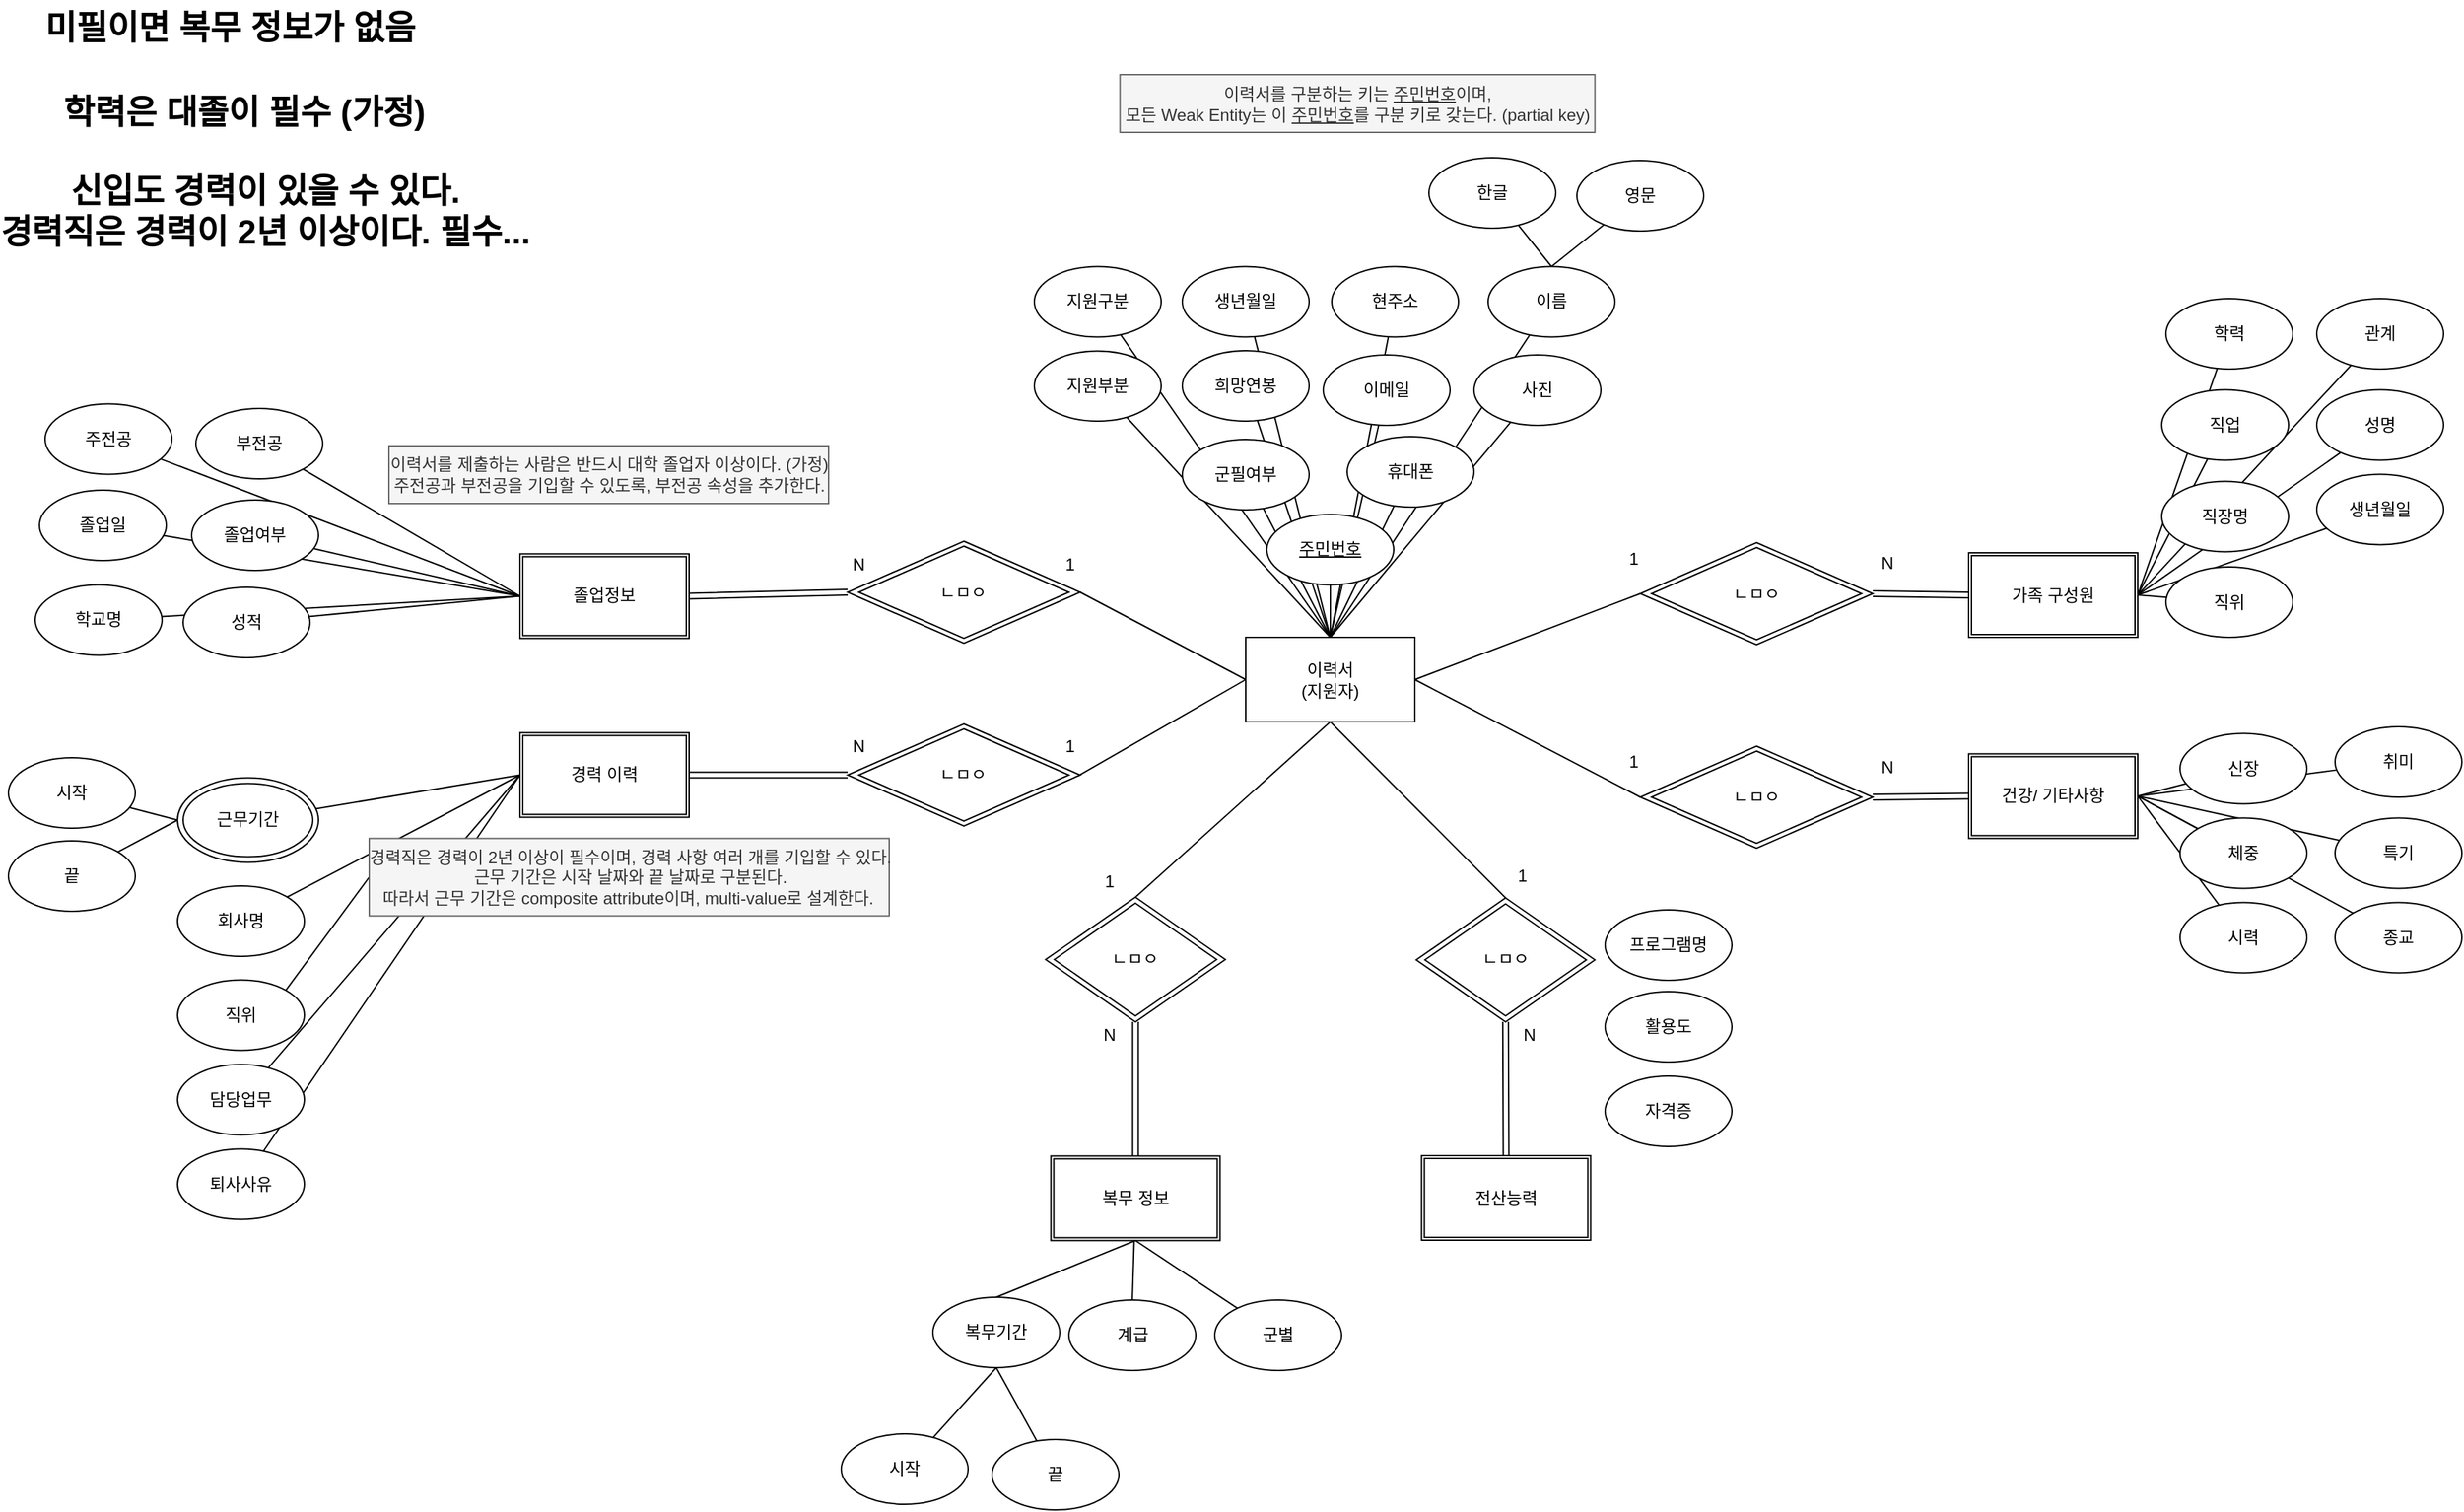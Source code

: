 <mxfile version="24.3.0" type="github">
  <diagram name="페이지-1" id="L_vcG8KL9gikt4Iytg5y">
    <mxGraphModel dx="2111" dy="1285" grid="0" gridSize="10" guides="1" tooltips="1" connect="1" arrows="1" fold="1" page="1" pageScale="1" pageWidth="1920" pageHeight="1200" math="0" shadow="0">
      <root>
        <mxCell id="0" />
        <mxCell id="1" parent="0" />
        <mxCell id="MvHDDjJnXvS4SuCY-XFk-155" style="rounded=0;orthogonalLoop=1;jettySize=auto;html=1;entryX=0;entryY=0.5;entryDx=0;entryDy=0;endArrow=none;endFill=0;" edge="1" parent="1" source="MvHDDjJnXvS4SuCY-XFk-154" target="MvHDDjJnXvS4SuCY-XFk-62">
          <mxGeometry relative="1" as="geometry" />
        </mxCell>
        <mxCell id="MvHDDjJnXvS4SuCY-XFk-144" style="rounded=0;orthogonalLoop=1;jettySize=auto;html=1;entryX=0;entryY=0.5;entryDx=0;entryDy=0;endArrow=none;endFill=0;" edge="1" parent="1" source="MvHDDjJnXvS4SuCY-XFk-9" target="MvHDDjJnXvS4SuCY-XFk-96">
          <mxGeometry relative="1" as="geometry" />
        </mxCell>
        <mxCell id="MvHDDjJnXvS4SuCY-XFk-143" style="rounded=0;orthogonalLoop=1;jettySize=auto;html=1;entryX=0;entryY=0.5;entryDx=0;entryDy=0;endArrow=none;endFill=0;" edge="1" parent="1" source="MvHDDjJnXvS4SuCY-XFk-8" target="MvHDDjJnXvS4SuCY-XFk-96">
          <mxGeometry relative="1" as="geometry" />
        </mxCell>
        <mxCell id="MvHDDjJnXvS4SuCY-XFk-129" style="rounded=0;orthogonalLoop=1;jettySize=auto;html=1;entryX=1;entryY=0.5;entryDx=0;entryDy=0;endArrow=none;endFill=0;" edge="1" parent="1" source="MvHDDjJnXvS4SuCY-XFk-28" target="MvHDDjJnXvS4SuCY-XFk-95">
          <mxGeometry relative="1" as="geometry" />
        </mxCell>
        <mxCell id="MvHDDjJnXvS4SuCY-XFk-128" style="rounded=0;orthogonalLoop=1;jettySize=auto;html=1;entryX=1;entryY=0.5;entryDx=0;entryDy=0;endArrow=none;endFill=0;" edge="1" parent="1" source="MvHDDjJnXvS4SuCY-XFk-25" target="MvHDDjJnXvS4SuCY-XFk-95">
          <mxGeometry relative="1" as="geometry" />
        </mxCell>
        <mxCell id="MvHDDjJnXvS4SuCY-XFk-127" style="rounded=0;orthogonalLoop=1;jettySize=auto;html=1;entryX=1;entryY=0.5;entryDx=0;entryDy=0;endArrow=none;endFill=0;" edge="1" parent="1" source="MvHDDjJnXvS4SuCY-XFk-27" target="MvHDDjJnXvS4SuCY-XFk-95">
          <mxGeometry relative="1" as="geometry" />
        </mxCell>
        <mxCell id="MvHDDjJnXvS4SuCY-XFk-125" style="rounded=0;orthogonalLoop=1;jettySize=auto;html=1;entryX=1;entryY=0.5;entryDx=0;entryDy=0;endArrow=none;endFill=0;" edge="1" parent="1" source="MvHDDjJnXvS4SuCY-XFk-26" target="MvHDDjJnXvS4SuCY-XFk-95">
          <mxGeometry relative="1" as="geometry" />
        </mxCell>
        <mxCell id="MvHDDjJnXvS4SuCY-XFk-114" style="rounded=0;orthogonalLoop=1;jettySize=auto;html=1;endArrow=none;endFill=0;entryX=0.5;entryY=0;entryDx=0;entryDy=0;" edge="1" parent="1" source="MvHDDjJnXvS4SuCY-XFk-112" target="MvHDDjJnXvS4SuCY-XFk-36">
          <mxGeometry relative="1" as="geometry" />
        </mxCell>
        <mxCell id="MvHDDjJnXvS4SuCY-XFk-111" style="rounded=0;orthogonalLoop=1;jettySize=auto;html=1;endArrow=none;endFill=0;entryX=0.5;entryY=0;entryDx=0;entryDy=0;" edge="1" parent="1" source="MvHDDjJnXvS4SuCY-XFk-49" target="MvHDDjJnXvS4SuCY-XFk-36">
          <mxGeometry relative="1" as="geometry" />
        </mxCell>
        <mxCell id="MvHDDjJnXvS4SuCY-XFk-107" style="rounded=0;orthogonalLoop=1;jettySize=auto;html=1;endArrow=none;endFill=0;entryX=0.5;entryY=0;entryDx=0;entryDy=0;" edge="1" parent="1" source="MvHDDjJnXvS4SuCY-XFk-48" target="MvHDDjJnXvS4SuCY-XFk-36">
          <mxGeometry relative="1" as="geometry" />
        </mxCell>
        <mxCell id="MvHDDjJnXvS4SuCY-XFk-105" style="rounded=0;orthogonalLoop=1;jettySize=auto;html=1;endArrow=none;endFill=0;entryX=0.5;entryY=0;entryDx=0;entryDy=0;" edge="1" parent="1" source="MvHDDjJnXvS4SuCY-XFk-51" target="MvHDDjJnXvS4SuCY-XFk-36">
          <mxGeometry relative="1" as="geometry" />
        </mxCell>
        <mxCell id="MvHDDjJnXvS4SuCY-XFk-106" style="rounded=0;orthogonalLoop=1;jettySize=auto;html=1;endArrow=none;endFill=0;entryX=0.5;entryY=0;entryDx=0;entryDy=0;" edge="1" parent="1" source="MvHDDjJnXvS4SuCY-XFk-50" target="MvHDDjJnXvS4SuCY-XFk-36">
          <mxGeometry relative="1" as="geometry" />
        </mxCell>
        <mxCell id="MvHDDjJnXvS4SuCY-XFk-152" style="rounded=0;orthogonalLoop=1;jettySize=auto;html=1;endArrow=none;endFill=0;entryX=0;entryY=0.5;entryDx=0;entryDy=0;" edge="1" parent="1" source="MvHDDjJnXvS4SuCY-XFk-1" target="MvHDDjJnXvS4SuCY-XFk-62">
          <mxGeometry relative="1" as="geometry" />
        </mxCell>
        <mxCell id="MvHDDjJnXvS4SuCY-XFk-1" value="졸업일" style="ellipse;whiteSpace=wrap;html=1;" vertex="1" parent="1">
          <mxGeometry x="50" y="377" width="90" height="50" as="geometry" />
        </mxCell>
        <mxCell id="MvHDDjJnXvS4SuCY-XFk-153" style="rounded=0;orthogonalLoop=1;jettySize=auto;html=1;endArrow=none;endFill=0;entryX=0;entryY=0.5;entryDx=0;entryDy=0;" edge="1" parent="1" source="MvHDDjJnXvS4SuCY-XFk-2" target="MvHDDjJnXvS4SuCY-XFk-62">
          <mxGeometry relative="1" as="geometry" />
        </mxCell>
        <mxCell id="MvHDDjJnXvS4SuCY-XFk-2" value="학교명" style="ellipse;whiteSpace=wrap;html=1;" vertex="1" parent="1">
          <mxGeometry x="47" y="444.25" width="90" height="50" as="geometry" />
        </mxCell>
        <mxCell id="MvHDDjJnXvS4SuCY-XFk-151" style="rounded=0;orthogonalLoop=1;jettySize=auto;html=1;entryX=0;entryY=0.5;entryDx=0;entryDy=0;endArrow=none;endFill=0;" edge="1" parent="1" source="MvHDDjJnXvS4SuCY-XFk-3" target="MvHDDjJnXvS4SuCY-XFk-62">
          <mxGeometry relative="1" as="geometry" />
        </mxCell>
        <mxCell id="MvHDDjJnXvS4SuCY-XFk-3" value="부전공" style="ellipse;whiteSpace=wrap;html=1;" vertex="1" parent="1">
          <mxGeometry x="161" y="319" width="90" height="50" as="geometry" />
        </mxCell>
        <mxCell id="MvHDDjJnXvS4SuCY-XFk-150" style="rounded=0;orthogonalLoop=1;jettySize=auto;html=1;entryX=0;entryY=0.5;entryDx=0;entryDy=0;endArrow=none;endFill=0;" edge="1" parent="1" source="MvHDDjJnXvS4SuCY-XFk-4" target="MvHDDjJnXvS4SuCY-XFk-62">
          <mxGeometry relative="1" as="geometry" />
        </mxCell>
        <mxCell id="MvHDDjJnXvS4SuCY-XFk-4" value="졸업여부" style="ellipse;whiteSpace=wrap;html=1;" vertex="1" parent="1">
          <mxGeometry x="158" y="384" width="90" height="50" as="geometry" />
        </mxCell>
        <mxCell id="MvHDDjJnXvS4SuCY-XFk-149" style="rounded=0;orthogonalLoop=1;jettySize=auto;html=1;entryX=0;entryY=0.5;entryDx=0;entryDy=0;endArrow=none;endFill=0;" edge="1" parent="1" source="MvHDDjJnXvS4SuCY-XFk-5" target="MvHDDjJnXvS4SuCY-XFk-62">
          <mxGeometry relative="1" as="geometry" />
        </mxCell>
        <mxCell id="MvHDDjJnXvS4SuCY-XFk-5" value="성적" style="ellipse;whiteSpace=wrap;html=1;" vertex="1" parent="1">
          <mxGeometry x="152" y="446" width="90" height="50" as="geometry" />
        </mxCell>
        <mxCell id="MvHDDjJnXvS4SuCY-XFk-140" style="rounded=0;orthogonalLoop=1;jettySize=auto;html=1;entryX=0;entryY=0.5;entryDx=0;entryDy=0;endArrow=none;endFill=0;" edge="1" parent="1" source="MvHDDjJnXvS4SuCY-XFk-6" target="MvHDDjJnXvS4SuCY-XFk-96">
          <mxGeometry relative="1" as="geometry" />
        </mxCell>
        <mxCell id="MvHDDjJnXvS4SuCY-XFk-6" value="회사명" style="ellipse;whiteSpace=wrap;html=1;" vertex="1" parent="1">
          <mxGeometry x="148" y="658" width="90" height="50" as="geometry" />
        </mxCell>
        <mxCell id="MvHDDjJnXvS4SuCY-XFk-7" value="직위" style="ellipse;whiteSpace=wrap;html=1;" vertex="1" parent="1">
          <mxGeometry x="148" y="724.75" width="90" height="50" as="geometry" />
        </mxCell>
        <mxCell id="MvHDDjJnXvS4SuCY-XFk-8" value="담당업무" style="ellipse;whiteSpace=wrap;html=1;" vertex="1" parent="1">
          <mxGeometry x="148" y="784.75" width="90" height="50" as="geometry" />
        </mxCell>
        <mxCell id="MvHDDjJnXvS4SuCY-XFk-9" value="퇴사사유" style="ellipse;whiteSpace=wrap;html=1;" vertex="1" parent="1">
          <mxGeometry x="148" y="844.75" width="90" height="50" as="geometry" />
        </mxCell>
        <mxCell id="MvHDDjJnXvS4SuCY-XFk-145" style="rounded=0;orthogonalLoop=1;jettySize=auto;html=1;entryX=0;entryY=0.5;entryDx=0;entryDy=0;endArrow=none;endFill=0;" edge="1" parent="1" source="MvHDDjJnXvS4SuCY-XFk-10" target="MvHDDjJnXvS4SuCY-XFk-52">
          <mxGeometry relative="1" as="geometry" />
        </mxCell>
        <mxCell id="MvHDDjJnXvS4SuCY-XFk-10" value="시작" style="ellipse;whiteSpace=wrap;html=1;" vertex="1" parent="1">
          <mxGeometry x="28" y="567" width="90" height="50" as="geometry" />
        </mxCell>
        <mxCell id="MvHDDjJnXvS4SuCY-XFk-146" style="rounded=0;orthogonalLoop=1;jettySize=auto;html=1;entryX=0;entryY=0.5;entryDx=0;entryDy=0;endArrow=none;endFill=0;" edge="1" parent="1" source="MvHDDjJnXvS4SuCY-XFk-11" target="MvHDDjJnXvS4SuCY-XFk-52">
          <mxGeometry relative="1" as="geometry" />
        </mxCell>
        <mxCell id="MvHDDjJnXvS4SuCY-XFk-11" value="끝" style="ellipse;whiteSpace=wrap;html=1;" vertex="1" parent="1">
          <mxGeometry x="28" y="626" width="90" height="50" as="geometry" />
        </mxCell>
        <mxCell id="MvHDDjJnXvS4SuCY-XFk-133" style="rounded=0;orthogonalLoop=1;jettySize=auto;html=1;endArrow=none;endFill=0;entryX=0.5;entryY=1;entryDx=0;entryDy=0;" edge="1" parent="1" source="MvHDDjJnXvS4SuCY-XFk-12" target="MvHDDjJnXvS4SuCY-XFk-34">
          <mxGeometry relative="1" as="geometry" />
        </mxCell>
        <mxCell id="MvHDDjJnXvS4SuCY-XFk-12" value="군별" style="ellipse;whiteSpace=wrap;html=1;" vertex="1" parent="1">
          <mxGeometry x="884" y="952" width="90" height="50" as="geometry" />
        </mxCell>
        <mxCell id="MvHDDjJnXvS4SuCY-XFk-134" style="rounded=0;orthogonalLoop=1;jettySize=auto;html=1;endArrow=none;endFill=0;entryX=0.5;entryY=1;entryDx=0;entryDy=0;" edge="1" parent="1" source="MvHDDjJnXvS4SuCY-XFk-13" target="MvHDDjJnXvS4SuCY-XFk-138">
          <mxGeometry relative="1" as="geometry">
            <mxPoint x="714" y="1002.0" as="targetPoint" />
          </mxGeometry>
        </mxCell>
        <mxCell id="MvHDDjJnXvS4SuCY-XFk-13" value="시작" style="ellipse;whiteSpace=wrap;html=1;" vertex="1" parent="1">
          <mxGeometry x="619" y="1047" width="90" height="50" as="geometry" />
        </mxCell>
        <mxCell id="MvHDDjJnXvS4SuCY-XFk-14" value="끝" style="ellipse;whiteSpace=wrap;html=1;" vertex="1" parent="1">
          <mxGeometry x="726" y="1051" width="90" height="50" as="geometry" />
        </mxCell>
        <mxCell id="MvHDDjJnXvS4SuCY-XFk-131" style="rounded=0;orthogonalLoop=1;jettySize=auto;html=1;endArrow=none;endFill=0;exitX=0.5;exitY=0;exitDx=0;exitDy=0;" edge="1" parent="1" source="MvHDDjJnXvS4SuCY-XFk-15" target="MvHDDjJnXvS4SuCY-XFk-34">
          <mxGeometry relative="1" as="geometry" />
        </mxCell>
        <mxCell id="MvHDDjJnXvS4SuCY-XFk-15" value="계급" style="ellipse;whiteSpace=wrap;html=1;" vertex="1" parent="1">
          <mxGeometry x="780.53" y="952" width="90" height="50" as="geometry" />
        </mxCell>
        <mxCell id="MvHDDjJnXvS4SuCY-XFk-119" style="rounded=0;orthogonalLoop=1;jettySize=auto;html=1;entryX=1;entryY=0.5;entryDx=0;entryDy=0;endArrow=none;endFill=0;" edge="1" parent="1" source="MvHDDjJnXvS4SuCY-XFk-16" target="MvHDDjJnXvS4SuCY-XFk-33">
          <mxGeometry relative="1" as="geometry" />
        </mxCell>
        <mxCell id="MvHDDjJnXvS4SuCY-XFk-16" value="관계" style="ellipse;whiteSpace=wrap;html=1;" vertex="1" parent="1">
          <mxGeometry x="1666" y="241" width="90" height="50" as="geometry" />
        </mxCell>
        <mxCell id="MvHDDjJnXvS4SuCY-XFk-120" style="rounded=0;orthogonalLoop=1;jettySize=auto;html=1;entryX=1;entryY=0.5;entryDx=0;entryDy=0;endArrow=none;endFill=0;" edge="1" parent="1" source="MvHDDjJnXvS4SuCY-XFk-17" target="MvHDDjJnXvS4SuCY-XFk-33">
          <mxGeometry relative="1" as="geometry" />
        </mxCell>
        <mxCell id="MvHDDjJnXvS4SuCY-XFk-17" value="성명" style="ellipse;whiteSpace=wrap;html=1;" vertex="1" parent="1">
          <mxGeometry x="1666" y="305.75" width="90" height="50" as="geometry" />
        </mxCell>
        <mxCell id="MvHDDjJnXvS4SuCY-XFk-121" style="rounded=0;orthogonalLoop=1;jettySize=auto;html=1;entryX=1;entryY=0.5;entryDx=0;entryDy=0;endArrow=none;endFill=0;" edge="1" parent="1" source="MvHDDjJnXvS4SuCY-XFk-18" target="MvHDDjJnXvS4SuCY-XFk-33">
          <mxGeometry relative="1" as="geometry" />
        </mxCell>
        <mxCell id="MvHDDjJnXvS4SuCY-XFk-18" value="생년월일" style="ellipse;whiteSpace=wrap;html=1;" vertex="1" parent="1">
          <mxGeometry x="1666" y="365.75" width="90" height="50" as="geometry" />
        </mxCell>
        <mxCell id="MvHDDjJnXvS4SuCY-XFk-117" style="rounded=0;orthogonalLoop=1;jettySize=auto;html=1;endArrow=none;endFill=0;entryX=1;entryY=0.5;entryDx=0;entryDy=0;" edge="1" parent="1" source="MvHDDjJnXvS4SuCY-XFk-19" target="MvHDDjJnXvS4SuCY-XFk-33">
          <mxGeometry relative="1" as="geometry" />
        </mxCell>
        <mxCell id="MvHDDjJnXvS4SuCY-XFk-19" value="학력" style="ellipse;whiteSpace=wrap;html=1;" vertex="1" parent="1">
          <mxGeometry x="1559" y="241" width="90" height="50" as="geometry" />
        </mxCell>
        <mxCell id="MvHDDjJnXvS4SuCY-XFk-118" style="rounded=0;orthogonalLoop=1;jettySize=auto;html=1;endArrow=none;endFill=0;entryX=1;entryY=0.5;entryDx=0;entryDy=0;" edge="1" parent="1" source="MvHDDjJnXvS4SuCY-XFk-20" target="MvHDDjJnXvS4SuCY-XFk-33">
          <mxGeometry relative="1" as="geometry" />
        </mxCell>
        <mxCell id="MvHDDjJnXvS4SuCY-XFk-20" value="직업" style="ellipse;whiteSpace=wrap;html=1;" vertex="1" parent="1">
          <mxGeometry x="1556" y="305.75" width="90" height="50" as="geometry" />
        </mxCell>
        <mxCell id="MvHDDjJnXvS4SuCY-XFk-21" value="직장명" style="ellipse;whiteSpace=wrap;html=1;" vertex="1" parent="1">
          <mxGeometry x="1556" y="370.75" width="90" height="50" as="geometry" />
        </mxCell>
        <mxCell id="MvHDDjJnXvS4SuCY-XFk-122" style="rounded=0;orthogonalLoop=1;jettySize=auto;html=1;entryX=1;entryY=0.5;entryDx=0;entryDy=0;endArrow=none;endFill=0;" edge="1" parent="1" source="MvHDDjJnXvS4SuCY-XFk-22" target="MvHDDjJnXvS4SuCY-XFk-33">
          <mxGeometry relative="1" as="geometry" />
        </mxCell>
        <mxCell id="MvHDDjJnXvS4SuCY-XFk-22" value="직위" style="ellipse;whiteSpace=wrap;html=1;" vertex="1" parent="1">
          <mxGeometry x="1559" y="431.5" width="90" height="50" as="geometry" />
        </mxCell>
        <mxCell id="MvHDDjJnXvS4SuCY-XFk-123" style="rounded=0;orthogonalLoop=1;jettySize=auto;html=1;endArrow=none;endFill=0;entryX=1;entryY=0.5;entryDx=0;entryDy=0;" edge="1" parent="1" source="MvHDDjJnXvS4SuCY-XFk-23" target="MvHDDjJnXvS4SuCY-XFk-95">
          <mxGeometry relative="1" as="geometry" />
        </mxCell>
        <mxCell id="MvHDDjJnXvS4SuCY-XFk-23" value="신장" style="ellipse;whiteSpace=wrap;html=1;" vertex="1" parent="1">
          <mxGeometry x="1569" y="549.75" width="90" height="50" as="geometry" />
        </mxCell>
        <mxCell id="MvHDDjJnXvS4SuCY-XFk-24" value="체중" style="ellipse;whiteSpace=wrap;html=1;" vertex="1" parent="1">
          <mxGeometry x="1569" y="609.75" width="90" height="50" as="geometry" />
        </mxCell>
        <mxCell id="MvHDDjJnXvS4SuCY-XFk-25" value="시력" style="ellipse;whiteSpace=wrap;html=1;" vertex="1" parent="1">
          <mxGeometry x="1569" y="669.75" width="90" height="50" as="geometry" />
        </mxCell>
        <mxCell id="MvHDDjJnXvS4SuCY-XFk-26" value="취미" style="ellipse;whiteSpace=wrap;html=1;" vertex="1" parent="1">
          <mxGeometry x="1679" y="545" width="90" height="50" as="geometry" />
        </mxCell>
        <mxCell id="MvHDDjJnXvS4SuCY-XFk-27" value="특기" style="ellipse;whiteSpace=wrap;html=1;" vertex="1" parent="1">
          <mxGeometry x="1679" y="609.75" width="90" height="50" as="geometry" />
        </mxCell>
        <mxCell id="MvHDDjJnXvS4SuCY-XFk-28" value="종교" style="ellipse;whiteSpace=wrap;html=1;" vertex="1" parent="1">
          <mxGeometry x="1679" y="669.75" width="90" height="50" as="geometry" />
        </mxCell>
        <mxCell id="MvHDDjJnXvS4SuCY-XFk-29" value="프로그램명" style="ellipse;whiteSpace=wrap;html=1;" vertex="1" parent="1">
          <mxGeometry x="1161" y="675" width="90" height="50" as="geometry" />
        </mxCell>
        <mxCell id="MvHDDjJnXvS4SuCY-XFk-30" value="활용도" style="ellipse;whiteSpace=wrap;html=1;" vertex="1" parent="1">
          <mxGeometry x="1161" y="733" width="90" height="50" as="geometry" />
        </mxCell>
        <mxCell id="MvHDDjJnXvS4SuCY-XFk-31" value="자격증" style="ellipse;whiteSpace=wrap;html=1;" vertex="1" parent="1">
          <mxGeometry x="1161" y="793" width="90" height="50" as="geometry" />
        </mxCell>
        <mxCell id="MvHDDjJnXvS4SuCY-XFk-32" value="전산능력" style="shape=ext;double=1;rounded=0;whiteSpace=wrap;html=1;" vertex="1" parent="1">
          <mxGeometry x="1030.75" y="849.5" width="120" height="60" as="geometry" />
        </mxCell>
        <mxCell id="MvHDDjJnXvS4SuCY-XFk-33" value="가족 구성원" style="shape=ext;double=1;rounded=0;whiteSpace=wrap;html=1;" vertex="1" parent="1">
          <mxGeometry x="1419" y="421.5" width="120" height="60" as="geometry" />
        </mxCell>
        <mxCell id="MvHDDjJnXvS4SuCY-XFk-34" value="복무 정보" style="shape=ext;double=1;rounded=0;whiteSpace=wrap;html=1;" vertex="1" parent="1">
          <mxGeometry x="767.75" y="849.75" width="120" height="60" as="geometry" />
        </mxCell>
        <mxCell id="MvHDDjJnXvS4SuCY-XFk-103" style="rounded=0;orthogonalLoop=1;jettySize=auto;html=1;endArrow=none;endFill=0;entryX=0.5;entryY=0;entryDx=0;entryDy=0;" edge="1" parent="1" source="MvHDDjJnXvS4SuCY-XFk-35" target="MvHDDjJnXvS4SuCY-XFk-36">
          <mxGeometry relative="1" as="geometry" />
        </mxCell>
        <mxCell id="MvHDDjJnXvS4SuCY-XFk-35" value="군필여부" style="ellipse;whiteSpace=wrap;html=1;" vertex="1" parent="1">
          <mxGeometry x="861" y="341" width="90" height="50" as="geometry" />
        </mxCell>
        <mxCell id="MvHDDjJnXvS4SuCY-XFk-36" value="이력서&lt;div&gt;(지원자)&lt;/div&gt;" style="rounded=0;whiteSpace=wrap;html=1;" vertex="1" parent="1">
          <mxGeometry x="906" y="481.5" width="120" height="60" as="geometry" />
        </mxCell>
        <mxCell id="MvHDDjJnXvS4SuCY-XFk-37" value="" style="endArrow=none;html=1;rounded=0;entryX=0;entryY=0.5;entryDx=0;entryDy=0;exitX=1;exitY=0.5;exitDx=0;exitDy=0;shape=link;" edge="1" parent="1" source="MvHDDjJnXvS4SuCY-XFk-77" target="MvHDDjJnXvS4SuCY-XFk-33">
          <mxGeometry width="50" height="50" relative="1" as="geometry">
            <mxPoint x="1442.988" y="397.146" as="sourcePoint" />
            <mxPoint x="626.0" y="263.25" as="targetPoint" />
          </mxGeometry>
        </mxCell>
        <mxCell id="MvHDDjJnXvS4SuCY-XFk-38" value="" style="endArrow=none;html=1;rounded=0;entryX=0.5;entryY=1;entryDx=0;entryDy=0;exitX=0.5;exitY=0;exitDx=0;exitDy=0;" edge="1" parent="1" source="MvHDDjJnXvS4SuCY-XFk-80" target="MvHDDjJnXvS4SuCY-XFk-36">
          <mxGeometry width="50" height="50" relative="1" as="geometry">
            <mxPoint x="1052.75" y="698.5" as="sourcePoint" />
            <mxPoint x="989" y="636" as="targetPoint" />
          </mxGeometry>
        </mxCell>
        <mxCell id="MvHDDjJnXvS4SuCY-XFk-39" value="" style="endArrow=none;html=1;rounded=0;entryX=0.5;entryY=0;entryDx=0;entryDy=0;exitX=0.5;exitY=1;exitDx=0;exitDy=0;shape=link;" edge="1" parent="1" source="MvHDDjJnXvS4SuCY-XFk-80" target="MvHDDjJnXvS4SuCY-XFk-32">
          <mxGeometry width="50" height="50" relative="1" as="geometry">
            <mxPoint x="1050.75" y="798.25" as="sourcePoint" />
            <mxPoint x="973" y="290.75" as="targetPoint" />
          </mxGeometry>
        </mxCell>
        <mxCell id="MvHDDjJnXvS4SuCY-XFk-40" value="" style="endArrow=none;html=1;rounded=0;entryX=0.5;entryY=1;entryDx=0;entryDy=0;exitX=0.5;exitY=0;exitDx=0;exitDy=0;" edge="1" parent="1" source="MvHDDjJnXvS4SuCY-XFk-74" target="MvHDDjJnXvS4SuCY-XFk-36">
          <mxGeometry width="50" height="50" relative="1" as="geometry">
            <mxPoint x="964.698" y="829.256" as="sourcePoint" />
            <mxPoint x="964" y="636" as="targetPoint" />
          </mxGeometry>
        </mxCell>
        <mxCell id="MvHDDjJnXvS4SuCY-XFk-41" value="" style="endArrow=none;html=1;rounded=0;entryX=0.5;entryY=0;entryDx=0;entryDy=0;exitX=0.5;exitY=1;exitDx=0;exitDy=0;shape=link;" edge="1" parent="1" source="MvHDDjJnXvS4SuCY-XFk-74" target="MvHDDjJnXvS4SuCY-XFk-34">
          <mxGeometry width="50" height="50" relative="1" as="geometry">
            <mxPoint x="834.012" y="833.854" as="sourcePoint" />
            <mxPoint x="974" y="399.25" as="targetPoint" />
          </mxGeometry>
        </mxCell>
        <mxCell id="MvHDDjJnXvS4SuCY-XFk-42" value="" style="endArrow=none;html=1;rounded=0;entryX=0;entryY=0.5;entryDx=0;entryDy=0;exitX=1;exitY=0.5;exitDx=0;exitDy=0;shape=link;" edge="1" parent="1" source="MvHDDjJnXvS4SuCY-XFk-96" target="MvHDDjJnXvS4SuCY-XFk-84">
          <mxGeometry width="50" height="50" relative="1" as="geometry">
            <mxPoint x="511" y="579.75" as="sourcePoint" />
            <mxPoint x="633.5" y="579.75" as="targetPoint" />
          </mxGeometry>
        </mxCell>
        <mxCell id="MvHDDjJnXvS4SuCY-XFk-109" style="rounded=0;orthogonalLoop=1;jettySize=auto;html=1;endArrow=none;endFill=0;entryX=0.5;entryY=0;entryDx=0;entryDy=0;" edge="1" parent="1" source="MvHDDjJnXvS4SuCY-XFk-43" target="MvHDDjJnXvS4SuCY-XFk-36">
          <mxGeometry relative="1" as="geometry" />
        </mxCell>
        <mxCell id="MvHDDjJnXvS4SuCY-XFk-43" value="사진" style="ellipse;whiteSpace=wrap;html=1;" vertex="1" parent="1">
          <mxGeometry x="1068" y="281" width="90" height="50" as="geometry" />
        </mxCell>
        <mxCell id="MvHDDjJnXvS4SuCY-XFk-108" style="rounded=0;orthogonalLoop=1;jettySize=auto;html=1;endArrow=none;endFill=0;entryX=0.5;entryY=0;entryDx=0;entryDy=0;" edge="1" parent="1" source="MvHDDjJnXvS4SuCY-XFk-44" target="MvHDDjJnXvS4SuCY-XFk-36">
          <mxGeometry relative="1" as="geometry" />
        </mxCell>
        <mxCell id="MvHDDjJnXvS4SuCY-XFk-44" value="현주소" style="ellipse;whiteSpace=wrap;html=1;" vertex="1" parent="1">
          <mxGeometry x="967" y="218.25" width="90" height="50" as="geometry" />
        </mxCell>
        <mxCell id="MvHDDjJnXvS4SuCY-XFk-110" style="rounded=0;orthogonalLoop=1;jettySize=auto;html=1;endArrow=none;endFill=0;entryX=0.5;entryY=0;entryDx=0;entryDy=0;" edge="1" parent="1" source="MvHDDjJnXvS4SuCY-XFk-45" target="MvHDDjJnXvS4SuCY-XFk-36">
          <mxGeometry relative="1" as="geometry" />
        </mxCell>
        <mxCell id="MvHDDjJnXvS4SuCY-XFk-45" value="이메일" style="ellipse;whiteSpace=wrap;html=1;" vertex="1" parent="1">
          <mxGeometry x="961" y="281" width="90" height="50" as="geometry" />
        </mxCell>
        <mxCell id="MvHDDjJnXvS4SuCY-XFk-115" style="rounded=0;orthogonalLoop=1;jettySize=auto;html=1;entryX=0.5;entryY=0;entryDx=0;entryDy=0;endArrow=none;endFill=0;" edge="1" parent="1" source="MvHDDjJnXvS4SuCY-XFk-46" target="MvHDDjJnXvS4SuCY-XFk-112">
          <mxGeometry relative="1" as="geometry" />
        </mxCell>
        <mxCell id="MvHDDjJnXvS4SuCY-XFk-46" value="한글" style="ellipse;whiteSpace=wrap;html=1;" vertex="1" parent="1">
          <mxGeometry x="1036" y="141" width="90" height="50" as="geometry" />
        </mxCell>
        <mxCell id="MvHDDjJnXvS4SuCY-XFk-116" style="rounded=0;orthogonalLoop=1;jettySize=auto;html=1;entryX=0.5;entryY=0;entryDx=0;entryDy=0;endArrow=none;endFill=0;" edge="1" parent="1" source="MvHDDjJnXvS4SuCY-XFk-47" target="MvHDDjJnXvS4SuCY-XFk-112">
          <mxGeometry relative="1" as="geometry" />
        </mxCell>
        <mxCell id="MvHDDjJnXvS4SuCY-XFk-47" value="영문" style="ellipse;whiteSpace=wrap;html=1;" vertex="1" parent="1">
          <mxGeometry x="1141" y="143" width="90" height="50" as="geometry" />
        </mxCell>
        <mxCell id="MvHDDjJnXvS4SuCY-XFk-48" value="생년월일" style="ellipse;whiteSpace=wrap;html=1;" vertex="1" parent="1">
          <mxGeometry x="861" y="218.25" width="90" height="50" as="geometry" />
        </mxCell>
        <mxCell id="MvHDDjJnXvS4SuCY-XFk-49" value="희망연봉" style="ellipse;whiteSpace=wrap;html=1;" vertex="1" parent="1">
          <mxGeometry x="861" y="278" width="90" height="50" as="geometry" />
        </mxCell>
        <mxCell id="MvHDDjJnXvS4SuCY-XFk-50" value="지원구분" style="ellipse;whiteSpace=wrap;html=1;" vertex="1" parent="1">
          <mxGeometry x="756" y="218.25" width="90" height="50" as="geometry" />
        </mxCell>
        <mxCell id="MvHDDjJnXvS4SuCY-XFk-51" value="지원부분" style="ellipse;whiteSpace=wrap;html=1;" vertex="1" parent="1">
          <mxGeometry x="756" y="278.25" width="90" height="49.75" as="geometry" />
        </mxCell>
        <mxCell id="MvHDDjJnXvS4SuCY-XFk-139" style="rounded=0;orthogonalLoop=1;jettySize=auto;html=1;entryX=0;entryY=0.5;entryDx=0;entryDy=0;endArrow=none;endFill=0;" edge="1" parent="1" source="MvHDDjJnXvS4SuCY-XFk-52" target="MvHDDjJnXvS4SuCY-XFk-96">
          <mxGeometry relative="1" as="geometry" />
        </mxCell>
        <mxCell id="MvHDDjJnXvS4SuCY-XFk-52" value="근무기간" style="ellipse;shape=doubleEllipse;whiteSpace=wrap;html=1;" vertex="1" parent="1">
          <mxGeometry x="148" y="581.25" width="100" height="60" as="geometry" />
        </mxCell>
        <mxCell id="MvHDDjJnXvS4SuCY-XFk-132" style="rounded=0;orthogonalLoop=1;jettySize=auto;html=1;endArrow=none;endFill=0;entryX=0.5;entryY=1;entryDx=0;entryDy=0;exitX=0.5;exitY=0;exitDx=0;exitDy=0;" edge="1" parent="1" source="MvHDDjJnXvS4SuCY-XFk-138" target="MvHDDjJnXvS4SuCY-XFk-34">
          <mxGeometry relative="1" as="geometry">
            <mxPoint x="751.212" y="951.963" as="sourcePoint" />
          </mxGeometry>
        </mxCell>
        <mxCell id="MvHDDjJnXvS4SuCY-XFk-55" value="신입도 경력이 있을 수 있다.&lt;div&gt;경력직은 경력이 2년 이상이다. 필수...&lt;/div&gt;" style="text;strokeColor=none;fillColor=none;html=1;fontSize=24;fontStyle=1;verticalAlign=middle;align=center;" vertex="1" parent="1">
          <mxGeometry x="50" y="159" width="320" height="40" as="geometry" />
        </mxCell>
        <mxCell id="MvHDDjJnXvS4SuCY-XFk-56" value="학력은 대졸이 필수 (가정)" style="text;strokeColor=none;fillColor=none;html=1;fontSize=24;fontStyle=1;verticalAlign=middle;align=center;" vertex="1" parent="1">
          <mxGeometry x="35" y="89" width="320" height="40" as="geometry" />
        </mxCell>
        <mxCell id="MvHDDjJnXvS4SuCY-XFk-57" value="미필이면 복무 정보가 없음" style="text;strokeColor=none;fillColor=none;html=1;fontSize=24;fontStyle=1;verticalAlign=middle;align=center;" vertex="1" parent="1">
          <mxGeometry x="25" y="29" width="320" height="40" as="geometry" />
        </mxCell>
        <mxCell id="MvHDDjJnXvS4SuCY-XFk-104" style="rounded=0;orthogonalLoop=1;jettySize=auto;html=1;endArrow=none;endFill=0;entryX=0.5;entryY=0;entryDx=0;entryDy=0;" edge="1" parent="1" source="MvHDDjJnXvS4SuCY-XFk-58" target="MvHDDjJnXvS4SuCY-XFk-36">
          <mxGeometry relative="1" as="geometry" />
        </mxCell>
        <mxCell id="MvHDDjJnXvS4SuCY-XFk-58" value="휴대폰" style="ellipse;whiteSpace=wrap;html=1;" vertex="1" parent="1">
          <mxGeometry x="978" y="339" width="90" height="50" as="geometry" />
        </mxCell>
        <mxCell id="MvHDDjJnXvS4SuCY-XFk-59" value="" style="endArrow=none;html=1;rounded=0;entryX=0;entryY=0.5;entryDx=0;entryDy=0;exitX=0.989;exitY=0.511;exitDx=0;exitDy=0;exitPerimeter=0;" edge="1" parent="1" source="MvHDDjJnXvS4SuCY-XFk-84" target="MvHDDjJnXvS4SuCY-XFk-36">
          <mxGeometry width="50" height="50" relative="1" as="geometry">
            <mxPoint x="778.5" y="579.75" as="sourcePoint" />
            <mxPoint x="371" y="587.5" as="targetPoint" />
          </mxGeometry>
        </mxCell>
        <mxCell id="MvHDDjJnXvS4SuCY-XFk-60" value="" style="endArrow=none;html=1;rounded=0;entryX=0;entryY=0.5;entryDx=0;entryDy=0;exitX=1;exitY=0.5;exitDx=0;exitDy=0;" edge="1" parent="1" source="MvHDDjJnXvS4SuCY-XFk-36" target="MvHDDjJnXvS4SuCY-XFk-77">
          <mxGeometry width="50" height="50" relative="1" as="geometry">
            <mxPoint x="1539" y="426.5" as="sourcePoint" />
            <mxPoint x="1283.012" y="394.354" as="targetPoint" />
          </mxGeometry>
        </mxCell>
        <mxCell id="MvHDDjJnXvS4SuCY-XFk-102" style="rounded=0;orthogonalLoop=1;jettySize=auto;html=1;endArrow=none;endFill=0;" edge="1" parent="1" source="MvHDDjJnXvS4SuCY-XFk-61" target="MvHDDjJnXvS4SuCY-XFk-36">
          <mxGeometry relative="1" as="geometry" />
        </mxCell>
        <mxCell id="MvHDDjJnXvS4SuCY-XFk-61" value="&lt;u&gt;주민번호&lt;/u&gt;" style="ellipse;whiteSpace=wrap;html=1;" vertex="1" parent="1">
          <mxGeometry x="921" y="394.25" width="90" height="50" as="geometry" />
        </mxCell>
        <mxCell id="MvHDDjJnXvS4SuCY-XFk-62" value="졸업정보" style="shape=ext;double=1;rounded=0;whiteSpace=wrap;html=1;" vertex="1" parent="1">
          <mxGeometry x="391" y="422.25" width="120" height="60" as="geometry" />
        </mxCell>
        <mxCell id="MvHDDjJnXvS4SuCY-XFk-63" value="졸업" style="rhombus;whiteSpace=wrap;html=1;rotation=0;" vertex="1" parent="1">
          <mxGeometry x="623.5" y="413.25" width="165" height="72.5" as="geometry" />
        </mxCell>
        <mxCell id="MvHDDjJnXvS4SuCY-XFk-64" value="N" style="text;html=1;align=center;verticalAlign=middle;resizable=0;points=[];autosize=1;strokeColor=none;fillColor=none;" vertex="1" parent="1">
          <mxGeometry x="616" y="414.5" width="30" height="30" as="geometry" />
        </mxCell>
        <mxCell id="MvHDDjJnXvS4SuCY-XFk-65" value="1" style="text;html=1;align=center;verticalAlign=middle;resizable=0;points=[];autosize=1;strokeColor=none;fillColor=none;" vertex="1" parent="1">
          <mxGeometry x="766" y="414.5" width="30" height="30" as="geometry" />
        </mxCell>
        <mxCell id="MvHDDjJnXvS4SuCY-XFk-66" value="" style="endArrow=none;html=1;rounded=0;entryX=0;entryY=0.5;entryDx=0;entryDy=0;exitX=1;exitY=0.5;exitDx=0;exitDy=0;shape=link;" edge="1" parent="1" source="MvHDDjJnXvS4SuCY-XFk-62" target="MvHDDjJnXvS4SuCY-XFk-63">
          <mxGeometry width="50" height="50" relative="1" as="geometry">
            <mxPoint x="516" y="419" as="sourcePoint" />
            <mxPoint x="966" y="494" as="targetPoint" />
          </mxGeometry>
        </mxCell>
        <mxCell id="MvHDDjJnXvS4SuCY-XFk-67" value="" style="endArrow=none;html=1;rounded=0;entryX=1;entryY=0.5;entryDx=0;entryDy=0;exitX=0;exitY=0.5;exitDx=0;exitDy=0;" edge="1" parent="1" source="MvHDDjJnXvS4SuCY-XFk-36" target="MvHDDjJnXvS4SuCY-XFk-63">
          <mxGeometry width="50" height="50" relative="1" as="geometry">
            <mxPoint x="371" y="409" as="sourcePoint" />
            <mxPoint x="966" y="494" as="targetPoint" />
          </mxGeometry>
        </mxCell>
        <mxCell id="MvHDDjJnXvS4SuCY-XFk-68" value="1" style="text;html=1;align=center;verticalAlign=middle;resizable=0;points=[];autosize=1;strokeColor=none;fillColor=none;" vertex="1" parent="1">
          <mxGeometry x="1166" y="410.5" width="30" height="30" as="geometry" />
        </mxCell>
        <mxCell id="MvHDDjJnXvS4SuCY-XFk-69" value="N" style="text;html=1;align=center;verticalAlign=middle;resizable=0;points=[];autosize=1;strokeColor=none;fillColor=none;" vertex="1" parent="1">
          <mxGeometry x="1346" y="414.25" width="30" height="30" as="geometry" />
        </mxCell>
        <mxCell id="MvHDDjJnXvS4SuCY-XFk-70" value="1" style="text;html=1;align=center;verticalAlign=middle;resizable=0;points=[];autosize=1;strokeColor=none;fillColor=none;" vertex="1" parent="1">
          <mxGeometry x="1087" y="636" width="30" height="30" as="geometry" />
        </mxCell>
        <mxCell id="MvHDDjJnXvS4SuCY-XFk-71" value="N" style="text;html=1;align=center;verticalAlign=middle;resizable=0;points=[];autosize=1;strokeColor=none;fillColor=none;" vertex="1" parent="1">
          <mxGeometry x="1092" y="748.75" width="30" height="30" as="geometry" />
        </mxCell>
        <mxCell id="MvHDDjJnXvS4SuCY-XFk-72" value="ㄴㅁㅇ" style="rhombus;whiteSpace=wrap;html=1;rotation=0;" vertex="1" parent="1">
          <mxGeometry x="631.46" y="416.75" width="149.07" height="65.5" as="geometry" />
        </mxCell>
        <mxCell id="MvHDDjJnXvS4SuCY-XFk-73" value="" style="group" vertex="1" connectable="0" parent="1">
          <mxGeometry x="764" y="666" width="127.5" height="88.5" as="geometry" />
        </mxCell>
        <mxCell id="MvHDDjJnXvS4SuCY-XFk-74" value="ㄴㅁㅇ" style="rhombus;whiteSpace=wrap;html=1;rotation=0;" vertex="1" parent="MvHDDjJnXvS4SuCY-XFk-73">
          <mxGeometry width="127.5" height="88.5" as="geometry" />
        </mxCell>
        <mxCell id="MvHDDjJnXvS4SuCY-XFk-75" value="ㄴㅁㅇ" style="rhombus;whiteSpace=wrap;html=1;rotation=0;" vertex="1" parent="MvHDDjJnXvS4SuCY-XFk-73">
          <mxGeometry x="6.159" y="4.272" width="115.19" height="79.955" as="geometry" />
        </mxCell>
        <mxCell id="MvHDDjJnXvS4SuCY-XFk-76" value="" style="group" vertex="1" connectable="0" parent="1">
          <mxGeometry x="1186" y="414.25" width="165" height="72.5" as="geometry" />
        </mxCell>
        <mxCell id="MvHDDjJnXvS4SuCY-XFk-77" value="ㄴㅇ" style="rhombus;whiteSpace=wrap;html=1;rotation=0;" vertex="1" parent="MvHDDjJnXvS4SuCY-XFk-76">
          <mxGeometry width="165" height="72.5" as="geometry" />
        </mxCell>
        <mxCell id="MvHDDjJnXvS4SuCY-XFk-78" value="ㄴㅁㅇ" style="rhombus;whiteSpace=wrap;html=1;rotation=0;" vertex="1" parent="MvHDDjJnXvS4SuCY-XFk-76">
          <mxGeometry x="7.97" y="3.5" width="149.07" height="65.5" as="geometry" />
        </mxCell>
        <mxCell id="MvHDDjJnXvS4SuCY-XFk-79" value="" style="group" vertex="1" connectable="0" parent="1">
          <mxGeometry x="1027" y="666.5" width="126.78" height="88" as="geometry" />
        </mxCell>
        <mxCell id="MvHDDjJnXvS4SuCY-XFk-80" value="ㄴㅁㅇ" style="rhombus;whiteSpace=wrap;html=1;rotation=0;" vertex="1" parent="MvHDDjJnXvS4SuCY-XFk-79">
          <mxGeometry width="126.78" height="88" as="geometry" />
        </mxCell>
        <mxCell id="MvHDDjJnXvS4SuCY-XFk-81" value="ㄴㅁㅇ" style="rhombus;whiteSpace=wrap;html=1;rotation=0;" vertex="1" parent="MvHDDjJnXvS4SuCY-XFk-79">
          <mxGeometry x="6.124" y="4.248" width="114.54" height="79.503" as="geometry" />
        </mxCell>
        <mxCell id="MvHDDjJnXvS4SuCY-XFk-82" value="N" style="text;html=1;align=center;verticalAlign=middle;resizable=0;points=[];autosize=1;strokeColor=none;fillColor=none;" vertex="1" parent="1">
          <mxGeometry x="794" y="748.75" width="30" height="30" as="geometry" />
        </mxCell>
        <mxCell id="MvHDDjJnXvS4SuCY-XFk-83" value="1" style="text;html=1;align=center;verticalAlign=middle;resizable=0;points=[];autosize=1;strokeColor=none;fillColor=none;" vertex="1" parent="1">
          <mxGeometry x="794" y="639.75" width="30" height="30" as="geometry" />
        </mxCell>
        <mxCell id="MvHDDjJnXvS4SuCY-XFk-84" value="졸업" style="rhombus;whiteSpace=wrap;html=1;rotation=0;" vertex="1" parent="1">
          <mxGeometry x="623.5" y="543" width="165" height="72.5" as="geometry" />
        </mxCell>
        <mxCell id="MvHDDjJnXvS4SuCY-XFk-85" value="N" style="text;html=1;align=center;verticalAlign=middle;resizable=0;points=[];autosize=1;strokeColor=none;fillColor=none;" vertex="1" parent="1">
          <mxGeometry x="616" y="544.25" width="30" height="30" as="geometry" />
        </mxCell>
        <mxCell id="MvHDDjJnXvS4SuCY-XFk-86" value="1" style="text;html=1;align=center;verticalAlign=middle;resizable=0;points=[];autosize=1;strokeColor=none;fillColor=none;" vertex="1" parent="1">
          <mxGeometry x="766" y="544.25" width="30" height="30" as="geometry" />
        </mxCell>
        <mxCell id="MvHDDjJnXvS4SuCY-XFk-87" value="ㄴㅁㅇ" style="rhombus;whiteSpace=wrap;html=1;rotation=0;" vertex="1" parent="1">
          <mxGeometry x="631.46" y="546.5" width="149.07" height="65.5" as="geometry" />
        </mxCell>
        <mxCell id="MvHDDjJnXvS4SuCY-XFk-88" value="" style="endArrow=none;html=1;rounded=0;exitX=1;exitY=0.5;exitDx=0;exitDy=0;shape=link;entryX=0;entryY=0.5;entryDx=0;entryDy=0;" edge="1" parent="1" source="MvHDDjJnXvS4SuCY-XFk-92" target="MvHDDjJnXvS4SuCY-XFk-95">
          <mxGeometry width="50" height="50" relative="1" as="geometry">
            <mxPoint x="1442.988" y="541.646" as="sourcePoint" />
            <mxPoint x="1419" y="595.75" as="targetPoint" />
          </mxGeometry>
        </mxCell>
        <mxCell id="MvHDDjJnXvS4SuCY-XFk-89" value="1" style="text;html=1;align=center;verticalAlign=middle;resizable=0;points=[];autosize=1;strokeColor=none;fillColor=none;" vertex="1" parent="1">
          <mxGeometry x="1166" y="555" width="30" height="30" as="geometry" />
        </mxCell>
        <mxCell id="MvHDDjJnXvS4SuCY-XFk-90" value="N" style="text;html=1;align=center;verticalAlign=middle;resizable=0;points=[];autosize=1;strokeColor=none;fillColor=none;" vertex="1" parent="1">
          <mxGeometry x="1346" y="558.75" width="30" height="30" as="geometry" />
        </mxCell>
        <mxCell id="MvHDDjJnXvS4SuCY-XFk-91" value="" style="group" vertex="1" connectable="0" parent="1">
          <mxGeometry x="1186" y="558.75" width="165" height="72.5" as="geometry" />
        </mxCell>
        <mxCell id="MvHDDjJnXvS4SuCY-XFk-92" value="ㄴㅇ" style="rhombus;whiteSpace=wrap;html=1;rotation=0;" vertex="1" parent="MvHDDjJnXvS4SuCY-XFk-91">
          <mxGeometry width="165" height="72.5" as="geometry" />
        </mxCell>
        <mxCell id="MvHDDjJnXvS4SuCY-XFk-93" value="ㄴㅁㅇ" style="rhombus;whiteSpace=wrap;html=1;rotation=0;" vertex="1" parent="MvHDDjJnXvS4SuCY-XFk-91">
          <mxGeometry x="7.97" y="3.5" width="149.07" height="65.5" as="geometry" />
        </mxCell>
        <mxCell id="MvHDDjJnXvS4SuCY-XFk-94" value="" style="endArrow=none;html=1;rounded=0;entryX=0;entryY=0.5;entryDx=0;entryDy=0;exitX=1;exitY=0.5;exitDx=0;exitDy=0;" edge="1" parent="1" source="MvHDDjJnXvS4SuCY-XFk-36" target="MvHDDjJnXvS4SuCY-XFk-92">
          <mxGeometry width="50" height="50" relative="1" as="geometry">
            <mxPoint x="1539" y="426.5" as="sourcePoint" />
            <mxPoint x="1283.012" y="394.354" as="targetPoint" />
          </mxGeometry>
        </mxCell>
        <mxCell id="MvHDDjJnXvS4SuCY-XFk-95" value="건강/ 기타사항" style="shape=ext;double=1;rounded=0;whiteSpace=wrap;html=1;" vertex="1" parent="1">
          <mxGeometry x="1419" y="564.25" width="120" height="60" as="geometry" />
        </mxCell>
        <mxCell id="MvHDDjJnXvS4SuCY-XFk-96" value="경력 이력" style="shape=ext;double=1;rounded=0;whiteSpace=wrap;html=1;" vertex="1" parent="1">
          <mxGeometry x="391" y="549.25" width="120" height="60" as="geometry" />
        </mxCell>
        <mxCell id="MvHDDjJnXvS4SuCY-XFk-112" value="이름" style="ellipse;whiteSpace=wrap;html=1;" vertex="1" parent="1">
          <mxGeometry x="1078" y="218.25" width="90" height="50" as="geometry" />
        </mxCell>
        <mxCell id="MvHDDjJnXvS4SuCY-XFk-124" style="rounded=0;orthogonalLoop=1;jettySize=auto;html=1;entryX=1;entryY=0.5;entryDx=0;entryDy=0;endArrow=none;endFill=0;" edge="1" parent="1" source="MvHDDjJnXvS4SuCY-XFk-24" target="MvHDDjJnXvS4SuCY-XFk-95">
          <mxGeometry relative="1" as="geometry" />
        </mxCell>
        <mxCell id="MvHDDjJnXvS4SuCY-XFk-137" style="rounded=0;orthogonalLoop=1;jettySize=auto;html=1;entryX=0.5;entryY=1;entryDx=0;entryDy=0;endArrow=none;endFill=0;" edge="1" parent="1" source="MvHDDjJnXvS4SuCY-XFk-14" target="MvHDDjJnXvS4SuCY-XFk-138">
          <mxGeometry relative="1" as="geometry">
            <mxPoint x="714" y="1002.0" as="targetPoint" />
          </mxGeometry>
        </mxCell>
        <mxCell id="MvHDDjJnXvS4SuCY-XFk-138" value="복무기간" style="ellipse;whiteSpace=wrap;html=1;" vertex="1" parent="1">
          <mxGeometry x="684" y="950" width="90" height="50" as="geometry" />
        </mxCell>
        <mxCell id="MvHDDjJnXvS4SuCY-XFk-154" value="주전공" style="ellipse;whiteSpace=wrap;html=1;" vertex="1" parent="1">
          <mxGeometry x="54" y="315.75" width="90" height="50" as="geometry" />
        </mxCell>
        <mxCell id="MvHDDjJnXvS4SuCY-XFk-156" value="이력서를 제출하는 사람은 반드시 대학 졸업자 이상이다. (가정)&lt;div&gt;주전공과 부전공을 기입할 수 있도록, 부전공 속성을 추가한다.&lt;/div&gt;" style="text;html=1;align=center;verticalAlign=middle;resizable=0;points=[];autosize=1;strokeColor=#666666;fillColor=#f5f5f5;fontColor=#333333;" vertex="1" parent="1">
          <mxGeometry x="298" y="345.5" width="312" height="41" as="geometry" />
        </mxCell>
        <mxCell id="MvHDDjJnXvS4SuCY-XFk-157" value="" style="rounded=0;orthogonalLoop=1;jettySize=auto;html=1;entryX=0;entryY=0.5;entryDx=0;entryDy=0;endArrow=none;endFill=0;exitX=1;exitY=0;exitDx=0;exitDy=0;" edge="1" parent="1" source="MvHDDjJnXvS4SuCY-XFk-7" target="MvHDDjJnXvS4SuCY-XFk-147">
          <mxGeometry relative="1" as="geometry">
            <mxPoint x="232" y="687" as="sourcePoint" />
            <mxPoint x="391" y="579" as="targetPoint" />
          </mxGeometry>
        </mxCell>
        <mxCell id="MvHDDjJnXvS4SuCY-XFk-147" value="경력직은 경력이 2년 이상이 필수이며,&amp;nbsp;&lt;span style=&quot;background-color: initial;&quot;&gt;경력 사항 여러 개를 기입할 수 있다.&lt;/span&gt;&lt;div&gt;&lt;div&gt;근무 기간은 시작 날짜와 끝 날짜로 구분된다.&lt;/div&gt;&lt;div&gt;따라서 근무 기간은 composite attribute이며, multi-value로 설계한다.&amp;nbsp;&lt;/div&gt;&lt;/div&gt;" style="text;html=1;align=center;verticalAlign=middle;resizable=0;points=[];autosize=1;strokeColor=#666666;fillColor=#f5f5f5;fontColor=#333333;" vertex="1" parent="1">
          <mxGeometry x="284" y="624.25" width="369" height="55" as="geometry" />
        </mxCell>
        <mxCell id="MvHDDjJnXvS4SuCY-XFk-158" value="이력서를 구분하는 키는 &lt;u&gt;주민번호&lt;/u&gt;이며,&lt;div&gt;모든 Weak Entity는 이 &lt;u&gt;주민번호&lt;/u&gt;를 구분 키로 갖는다. (partial key)&lt;/div&gt;" style="text;html=1;align=center;verticalAlign=middle;resizable=0;points=[];autosize=1;strokeColor=#666666;fillColor=#f5f5f5;fontColor=#333333;" vertex="1" parent="1">
          <mxGeometry x="816.78" y="82" width="337" height="41" as="geometry" />
        </mxCell>
      </root>
    </mxGraphModel>
  </diagram>
</mxfile>

